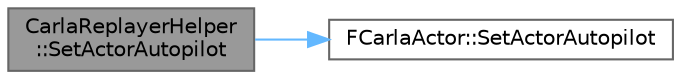 digraph "CarlaReplayerHelper::SetActorAutopilot"
{
 // INTERACTIVE_SVG=YES
 // LATEX_PDF_SIZE
  bgcolor="transparent";
  edge [fontname=Helvetica,fontsize=10,labelfontname=Helvetica,labelfontsize=10];
  node [fontname=Helvetica,fontsize=10,shape=box,height=0.2,width=0.4];
  rankdir="LR";
  Node1 [id="Node000001",label="CarlaReplayerHelper\l::SetActorAutopilot",height=0.2,width=0.4,color="gray40", fillcolor="grey60", style="filled", fontcolor="black",tooltip=" "];
  Node1 -> Node2 [id="edge1_Node000001_Node000002",color="steelblue1",style="solid",tooltip=" "];
  Node2 [id="Node000002",label="FCarlaActor::SetActorAutopilot",height=0.2,width=0.4,color="grey40", fillcolor="white", style="filled",URL="$dc/dde/classFCarlaActor.html#a3e4569904ca2768a52f295c4bff629da",tooltip=" "];
}
